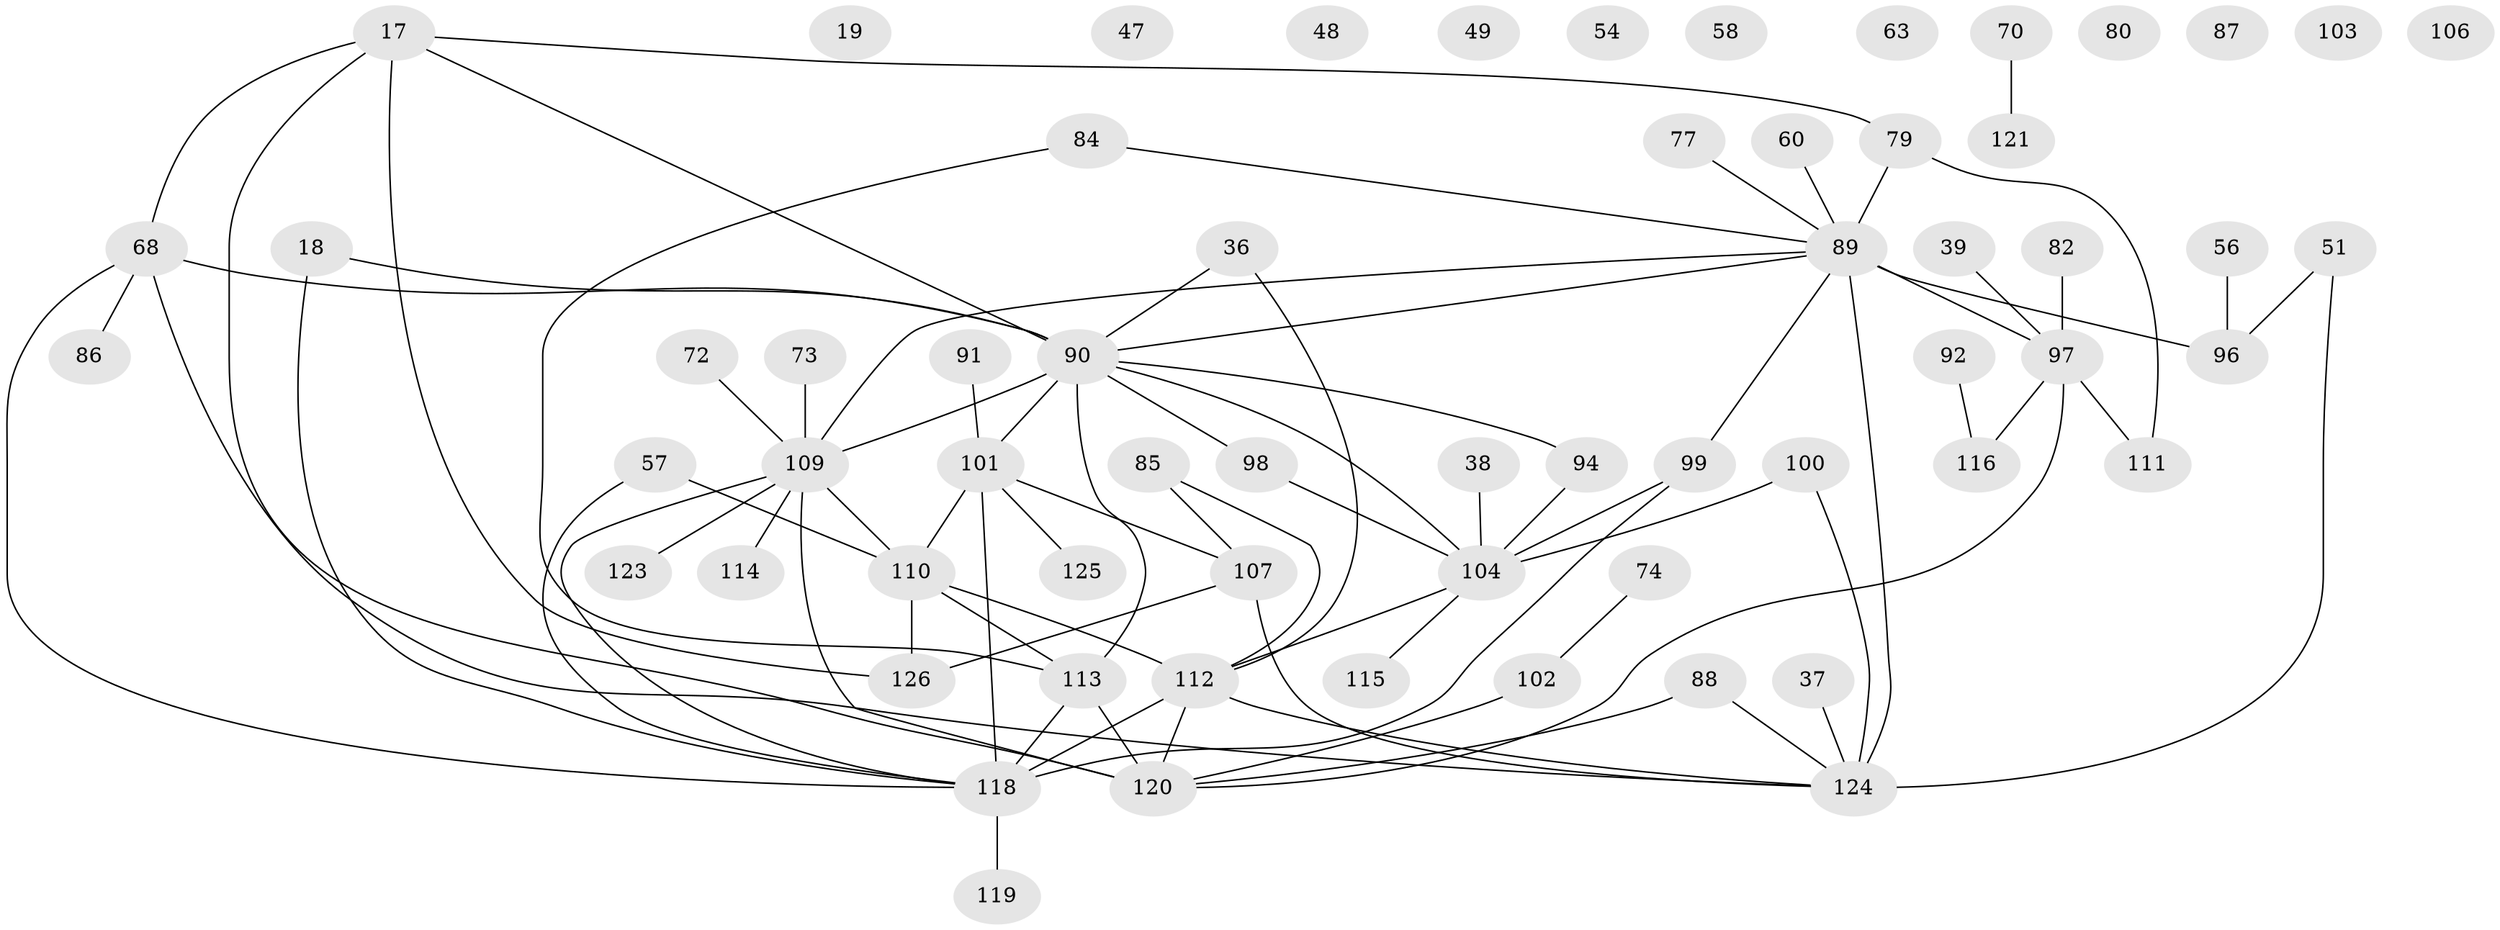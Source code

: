 // original degree distribution, {8: 0.023809523809523808, 1: 0.2222222222222222, 4: 0.14285714285714285, 5: 0.09523809523809523, 2: 0.21428571428571427, 3: 0.18253968253968253, 7: 0.023809523809523808, 0: 0.0873015873015873, 6: 0.007936507936507936}
// Generated by graph-tools (version 1.1) at 2025/40/03/09/25 04:40:51]
// undirected, 63 vertices, 82 edges
graph export_dot {
graph [start="1"]
  node [color=gray90,style=filled];
  17;
  18;
  19;
  36;
  37;
  38;
  39;
  47;
  48;
  49;
  51 [super="+13"];
  54;
  56 [super="+53"];
  57;
  58;
  60;
  63;
  68 [super="+64+66"];
  70;
  72;
  73;
  74;
  77;
  79 [super="+10"];
  80;
  82;
  84;
  85 [super="+27+52"];
  86 [super="+24"];
  87;
  88;
  89 [super="+31+75"];
  90 [super="+15+67+81"];
  91;
  92;
  94 [super="+93"];
  96 [super="+11"];
  97 [super="+3"];
  98 [super="+46"];
  99 [super="+20+65"];
  100;
  101 [super="+1"];
  102;
  103;
  104 [super="+16+26+32+29+69"];
  106;
  107 [super="+61"];
  109 [super="+105+71"];
  110 [super="+95+4"];
  111;
  112 [super="+28+62+40"];
  113;
  114;
  115;
  116 [super="+83"];
  118 [super="+7+33+76"];
  119;
  120 [super="+78"];
  121;
  123;
  124 [super="+122"];
  125;
  126;
  17 -- 68;
  17 -- 79 [weight=2];
  17 -- 120 [weight=2];
  17 -- 126;
  17 -- 90;
  18 -- 90;
  18 -- 118;
  36 -- 90;
  36 -- 112;
  37 -- 124;
  38 -- 104;
  39 -- 97;
  51 -- 96 [weight=2];
  51 -- 124 [weight=2];
  56 -- 96;
  57 -- 118;
  57 -- 110;
  60 -- 89;
  68 -- 86;
  68 -- 90 [weight=2];
  68 -- 124;
  68 -- 118;
  70 -- 121;
  72 -- 109;
  73 -- 109;
  74 -- 102;
  77 -- 89;
  79 -- 111;
  79 -- 89;
  82 -- 97;
  84 -- 113;
  84 -- 89;
  85 -- 107;
  85 -- 112;
  88 -- 120;
  88 -- 124;
  89 -- 96 [weight=4];
  89 -- 99;
  89 -- 97;
  89 -- 124 [weight=2];
  89 -- 90 [weight=2];
  89 -- 109;
  90 -- 101 [weight=2];
  90 -- 98;
  90 -- 94;
  90 -- 109;
  90 -- 104;
  90 -- 113;
  91 -- 101;
  92 -- 116;
  94 -- 104;
  97 -- 111;
  97 -- 116;
  97 -- 120 [weight=2];
  98 -- 104;
  99 -- 104 [weight=3];
  99 -- 118;
  100 -- 104;
  100 -- 124;
  101 -- 107 [weight=2];
  101 -- 110;
  101 -- 125;
  101 -- 118 [weight=2];
  102 -- 120;
  104 -- 112 [weight=2];
  104 -- 115;
  107 -- 126;
  107 -- 124;
  109 -- 118 [weight=2];
  109 -- 114;
  109 -- 120 [weight=2];
  109 -- 123;
  109 -- 110;
  110 -- 126;
  110 -- 112 [weight=2];
  110 -- 113;
  112 -- 120;
  112 -- 118 [weight=3];
  112 -- 124;
  113 -- 120;
  113 -- 118;
  118 -- 119;
}
